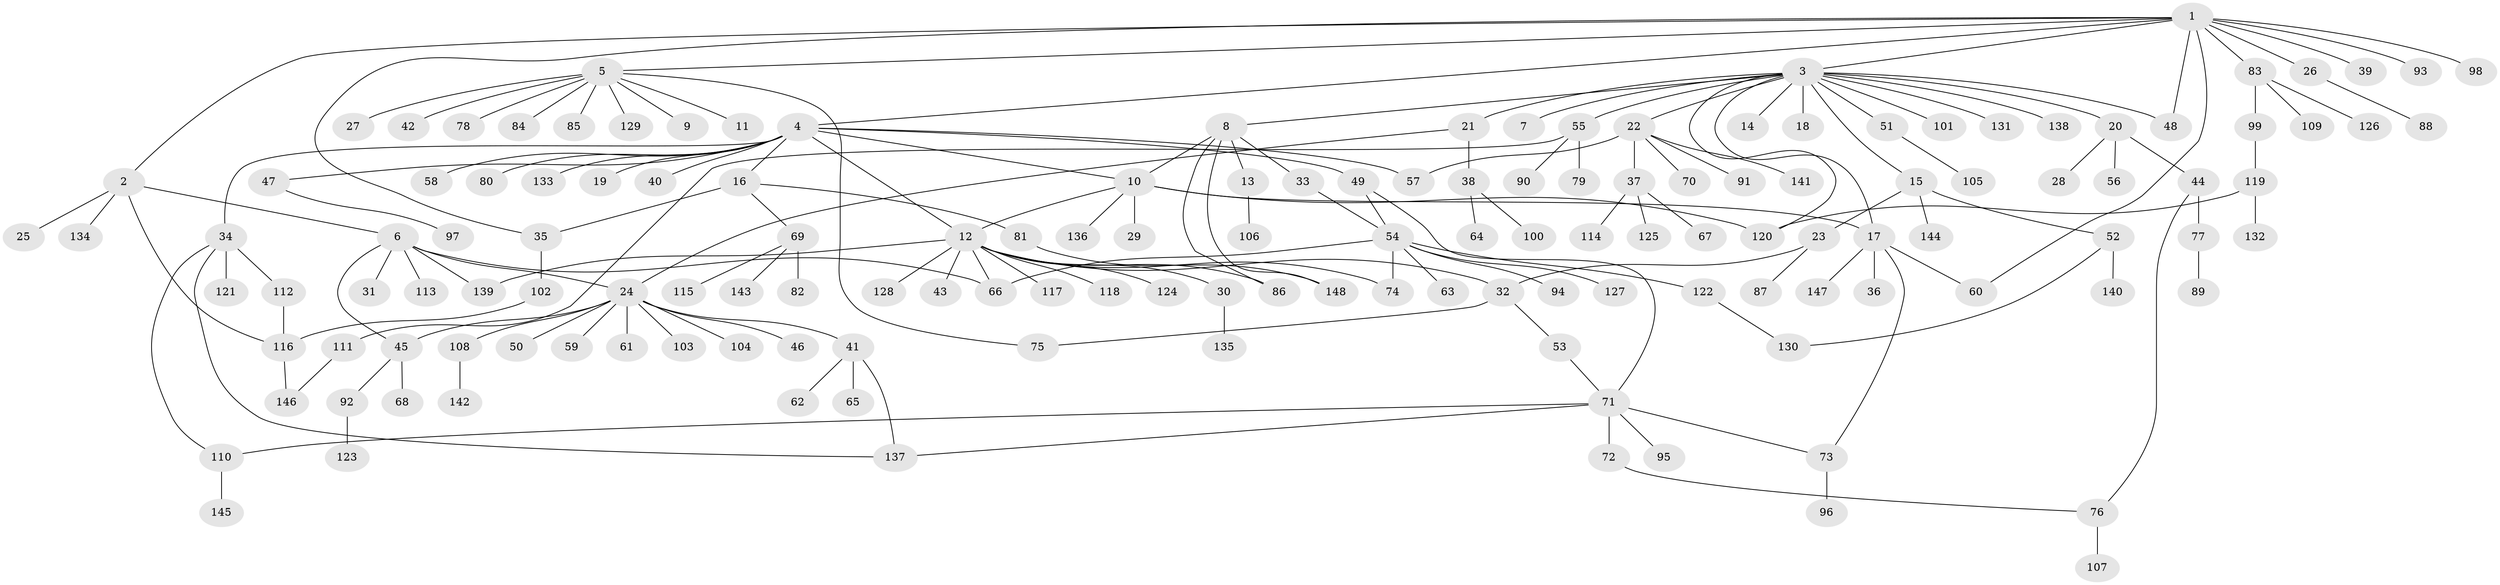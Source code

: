 // Generated by graph-tools (version 1.1) at 2025/11/02/27/25 16:11:12]
// undirected, 148 vertices, 177 edges
graph export_dot {
graph [start="1"]
  node [color=gray90,style=filled];
  1;
  2;
  3;
  4;
  5;
  6;
  7;
  8;
  9;
  10;
  11;
  12;
  13;
  14;
  15;
  16;
  17;
  18;
  19;
  20;
  21;
  22;
  23;
  24;
  25;
  26;
  27;
  28;
  29;
  30;
  31;
  32;
  33;
  34;
  35;
  36;
  37;
  38;
  39;
  40;
  41;
  42;
  43;
  44;
  45;
  46;
  47;
  48;
  49;
  50;
  51;
  52;
  53;
  54;
  55;
  56;
  57;
  58;
  59;
  60;
  61;
  62;
  63;
  64;
  65;
  66;
  67;
  68;
  69;
  70;
  71;
  72;
  73;
  74;
  75;
  76;
  77;
  78;
  79;
  80;
  81;
  82;
  83;
  84;
  85;
  86;
  87;
  88;
  89;
  90;
  91;
  92;
  93;
  94;
  95;
  96;
  97;
  98;
  99;
  100;
  101;
  102;
  103;
  104;
  105;
  106;
  107;
  108;
  109;
  110;
  111;
  112;
  113;
  114;
  115;
  116;
  117;
  118;
  119;
  120;
  121;
  122;
  123;
  124;
  125;
  126;
  127;
  128;
  129;
  130;
  131;
  132;
  133;
  134;
  135;
  136;
  137;
  138;
  139;
  140;
  141;
  142;
  143;
  144;
  145;
  146;
  147;
  148;
  1 -- 2;
  1 -- 3;
  1 -- 4;
  1 -- 5;
  1 -- 26;
  1 -- 35;
  1 -- 39;
  1 -- 48;
  1 -- 60;
  1 -- 83;
  1 -- 93;
  1 -- 98;
  2 -- 6;
  2 -- 25;
  2 -- 116;
  2 -- 134;
  3 -- 7;
  3 -- 8;
  3 -- 14;
  3 -- 15;
  3 -- 17;
  3 -- 18;
  3 -- 20;
  3 -- 21;
  3 -- 22;
  3 -- 48;
  3 -- 51;
  3 -- 55;
  3 -- 101;
  3 -- 120;
  3 -- 131;
  3 -- 138;
  4 -- 10;
  4 -- 12;
  4 -- 16;
  4 -- 19;
  4 -- 34;
  4 -- 40;
  4 -- 47;
  4 -- 49;
  4 -- 57;
  4 -- 58;
  4 -- 80;
  4 -- 133;
  5 -- 9;
  5 -- 11;
  5 -- 27;
  5 -- 42;
  5 -- 75;
  5 -- 78;
  5 -- 84;
  5 -- 85;
  5 -- 129;
  6 -- 24;
  6 -- 31;
  6 -- 45;
  6 -- 66;
  6 -- 113;
  6 -- 139;
  8 -- 10;
  8 -- 13;
  8 -- 33;
  8 -- 86;
  8 -- 148;
  10 -- 12;
  10 -- 17;
  10 -- 29;
  10 -- 120;
  10 -- 136;
  12 -- 30;
  12 -- 32;
  12 -- 43;
  12 -- 66;
  12 -- 74;
  12 -- 86;
  12 -- 117;
  12 -- 118;
  12 -- 124;
  12 -- 128;
  12 -- 139;
  13 -- 106;
  15 -- 23;
  15 -- 52;
  15 -- 144;
  16 -- 35;
  16 -- 69;
  16 -- 81;
  17 -- 36;
  17 -- 60;
  17 -- 73;
  17 -- 147;
  20 -- 28;
  20 -- 44;
  20 -- 56;
  21 -- 24;
  21 -- 38;
  22 -- 37;
  22 -- 57;
  22 -- 70;
  22 -- 91;
  22 -- 141;
  23 -- 32;
  23 -- 87;
  24 -- 41;
  24 -- 45;
  24 -- 46;
  24 -- 50;
  24 -- 59;
  24 -- 61;
  24 -- 103;
  24 -- 104;
  24 -- 108;
  26 -- 88;
  30 -- 135;
  32 -- 53;
  32 -- 75;
  33 -- 54;
  34 -- 110;
  34 -- 112;
  34 -- 121;
  34 -- 137;
  35 -- 102;
  37 -- 67;
  37 -- 114;
  37 -- 125;
  38 -- 64;
  38 -- 100;
  41 -- 62;
  41 -- 65;
  41 -- 137;
  44 -- 76;
  44 -- 77;
  45 -- 68;
  45 -- 92;
  47 -- 97;
  49 -- 54;
  49 -- 71;
  51 -- 105;
  52 -- 130;
  52 -- 140;
  53 -- 71;
  54 -- 63;
  54 -- 66;
  54 -- 74;
  54 -- 94;
  54 -- 122;
  54 -- 127;
  55 -- 79;
  55 -- 90;
  55 -- 111;
  69 -- 82;
  69 -- 115;
  69 -- 143;
  71 -- 72;
  71 -- 73;
  71 -- 95;
  71 -- 110;
  71 -- 137;
  72 -- 76;
  73 -- 96;
  76 -- 107;
  77 -- 89;
  81 -- 148;
  83 -- 99;
  83 -- 109;
  83 -- 126;
  92 -- 123;
  99 -- 119;
  102 -- 116;
  108 -- 142;
  110 -- 145;
  111 -- 146;
  112 -- 116;
  116 -- 146;
  119 -- 120;
  119 -- 132;
  122 -- 130;
}
